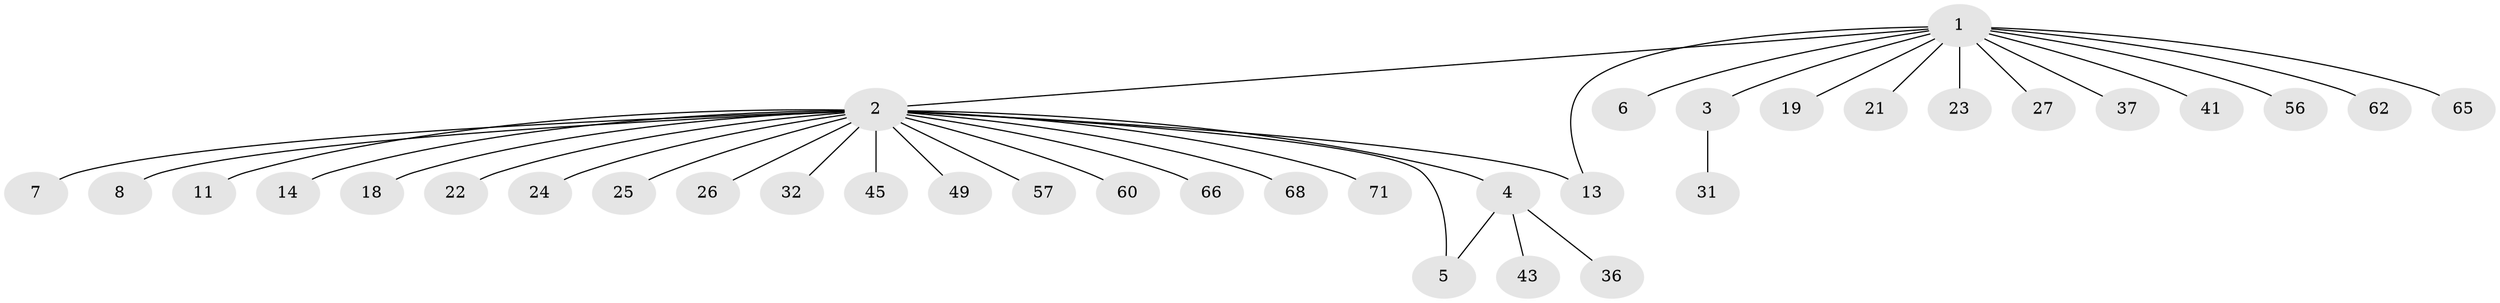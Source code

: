 // original degree distribution, {13: 0.0136986301369863, 21: 0.0136986301369863, 3: 0.136986301369863, 5: 0.0410958904109589, 1: 0.6438356164383562, 2: 0.136986301369863, 4: 0.0136986301369863}
// Generated by graph-tools (version 1.1) at 2025/14/03/09/25 04:14:21]
// undirected, 36 vertices, 37 edges
graph export_dot {
graph [start="1"]
  node [color=gray90,style=filled];
  1;
  2;
  3 [super="+15"];
  4;
  5 [super="+9+12+16"];
  6;
  7 [super="+34+10"];
  8 [super="+38"];
  11;
  13 [super="+29+72"];
  14;
  18 [super="+40+30"];
  19;
  21 [super="+73+55"];
  22;
  23;
  24 [super="+67"];
  25;
  26 [super="+70+35"];
  27 [super="+33+28+63"];
  31 [super="+39+44"];
  32;
  36 [super="+46"];
  37;
  41 [super="+42+54+53+50"];
  43;
  45;
  49;
  56;
  57;
  60;
  62;
  65;
  66;
  68;
  71;
  1 -- 2;
  1 -- 3;
  1 -- 6;
  1 -- 19;
  1 -- 21;
  1 -- 23;
  1 -- 27;
  1 -- 37;
  1 -- 41;
  1 -- 56;
  1 -- 62;
  1 -- 65;
  1 -- 13;
  2 -- 4;
  2 -- 5;
  2 -- 7;
  2 -- 8;
  2 -- 11;
  2 -- 13;
  2 -- 14;
  2 -- 18;
  2 -- 22;
  2 -- 24;
  2 -- 25;
  2 -- 26;
  2 -- 32;
  2 -- 45;
  2 -- 49;
  2 -- 57;
  2 -- 60;
  2 -- 66;
  2 -- 68;
  2 -- 71;
  3 -- 31;
  4 -- 5 [weight=2];
  4 -- 36;
  4 -- 43;
}
